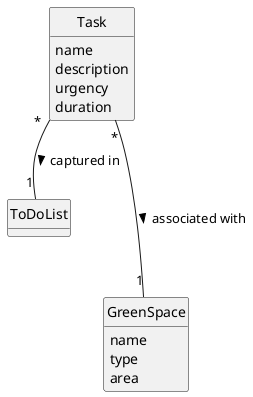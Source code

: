 @startuml
skinparam monochrome true
skinparam packageStyle rectangle
skinparam shadowing false
skinparam classAttributeIconSize 0

hide circle
hide methods

class Task {
    name
    description
    urgency
    duration
}

class ToDoList {}

class GreenSpace {
    name
    type
    area
}

Task "*" -- "1" ToDoList: captured in >
Task "*" --- "1" GreenSpace: associated with >

@enduml